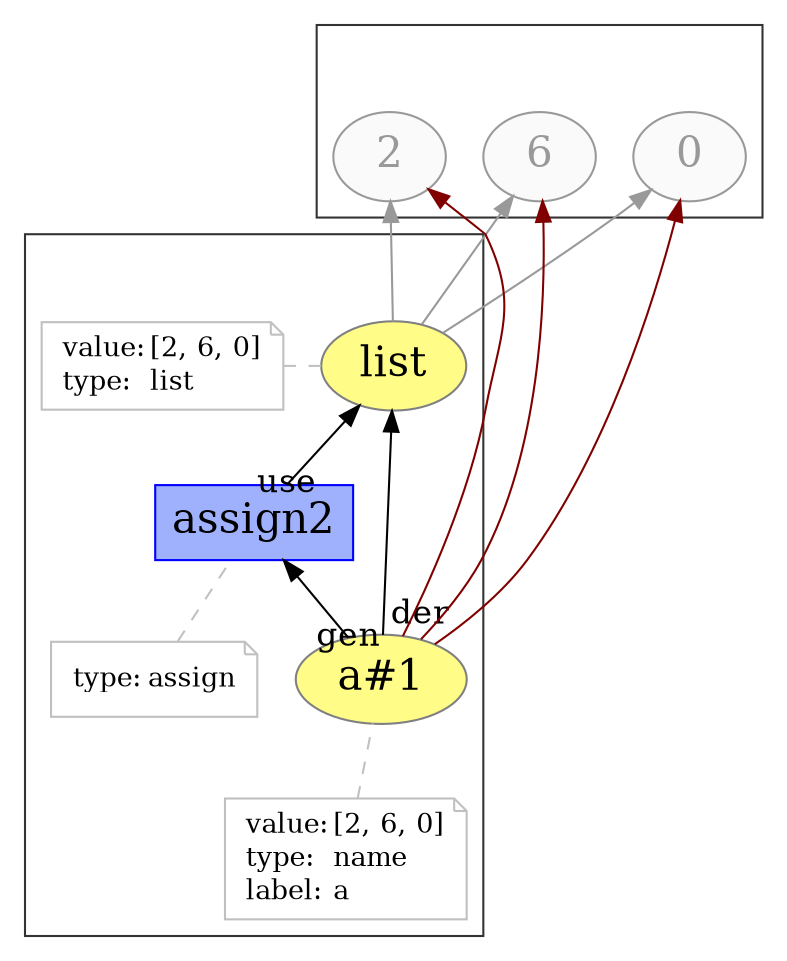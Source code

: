 digraph "PROV" { size="16,12"; rankdir="BT";
newrank=true;
splines = "spline"

subgraph cluster_0 {
    labeljust="r"
    labelloc="b"
    color = "#333333"
    fontcolor = "#333333"
    fontsize = "24"
    label = "Assign";
    fontcolor="white"
    "g/list";
    "g/a#1"; "g/assign2"
    "g/list-attrs";
    "g/a#1-attrs"; "g/assign2-attrs"
    
}
subgraph cluster_1 {
    labeljust="r"
    labelloc="b"
    color = "#333333"
    fontcolor = "#333333"
    fontsize = "24"
    label = "Members";
    fontcolor="white"
    "g/2"; "g/6";  "g/0"; 
}

"g/2" [fillcolor="#FAFAFA",color="#999999",style="filled",fontcolor="#999999",label="2",URL="g/2",fontsize="20"]
"g/6" [fillcolor="#FAFAFA",color="#999999",style="filled",fontcolor="#999999",label="6",URL="g/6",fontsize="20"]
"g/0" [fillcolor="#FAFAFA",color="#999999",style="filled",fontcolor="#999999",label="0",URL="g/0",fontsize="20"]
"g/list" [fillcolor="#FFFC87",color="#808080",style="filled",label="list",URL="g/list",fontsize="20"]
"g/list-attrs" [color="gray",shape="note",fontsize="13",fontcolor="black",label=<<TABLE cellpadding="0" border="0">
	<TR>
	    <TD align="left">value:</TD>
	    <TD align="left">[2, 6, 0]</TD>
	</TR>
	<TR>
	    <TD align="left">type:</TD>
	    <TD align="left">list</TD>
	</TR>
</TABLE>>]
"g/list-attrs" -> "g/list" [color="gray",style="dashed",arrowhead="none"]
"g/a#1" [fillcolor="#FFFC87",color="#808080",style="filled",label="a#1",URL="g/a#1",fontsize="20"]
"g/a#1-attrs" [color="gray",shape="note",fontsize="13",fontcolor="black",label=<<TABLE cellpadding="0" border="0">
	<TR>
	    <TD align="left">value:</TD>
	    <TD align="left">[2, 6, 0]</TD>
	</TR>
	<TR>
	    <TD align="left">type:</TD>
	    <TD align="left">name</TD>
	</TR>
	<TR>
	    <TD align="left">label:</TD>
	    <TD align="left">a</TD>
	</TR>
</TABLE>>]
"g/a#1-attrs" -> "g/a#1" [color="gray",style="dashed",arrowhead="none"]
"g/list" -> "g/2" [fontcolor="#999999",color="#999999"]
"g/list" -> "g/6" [fontcolor="#999999",color="#999999"]
"g/list" -> "g/0" [fontcolor="#999999",color="#999999"]
"g/a#1" -> "g/2" [color="#800000",fontcolor="#800000"]
"g/a#1" -> "g/6" [color="#800000",fontcolor="#800000"]
"g/a#1" -> "g/0" [color="#800000",fontcolor="#800000"]
"g/assign2" [fillcolor="#9FB1FC",color="#0000FF",shape="polygon",sides="4",style="filled",label="assign2",URL="g/assign2",fontsize="20"]
"g/assign2-attrs" [color="gray",shape="note",fontsize="13",fontcolor="black",label=<<TABLE cellpadding="0" border="0">
	<TR>
	    <TD align="left">type:</TD>
	    <TD align="left">assign</TD>
	</TR>
</TABLE>>]
"g/assign2-attrs" -> "g/assign2" [color="gray",style="dashed",arrowhead="none"]
"g/a#1" -> "g/list" [labelfontsize="16",labeldistance="2",labelangle="60.0",rotation="20",taillabel="der",dist="2"]
"g/assign2" -> "g/list" [labelfontsize="16",labeldistance="0",labelangle="60.0",rotation="20",taillabel="use",dist="0"]
"g/a#1" -> "g/assign2" [labelfontsize="16",labeldistance="0",labelangle="60.0",rotation="20",taillabel="gen",dist="0"]

{rank=same "g/list" "g/list-attrs"}
{rank=same "g/2" "g/6" "g/0"}
"g/0" -> "g/6" -> "g/2" [style=invis]
}